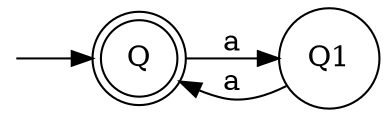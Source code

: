 digraph name {
	rankdir=LR;
    node [shape=point,color=white,fontcolor=white]; start;
    node [shape=doublecircle, color=black, fontcolor=black];Q;
    node [shape=circle,color=black, fontcolor=black]; Q1;
    start -> Q;
    Q -> Q1 [label="a"];
    Q1 -> Q [label="a"];
}